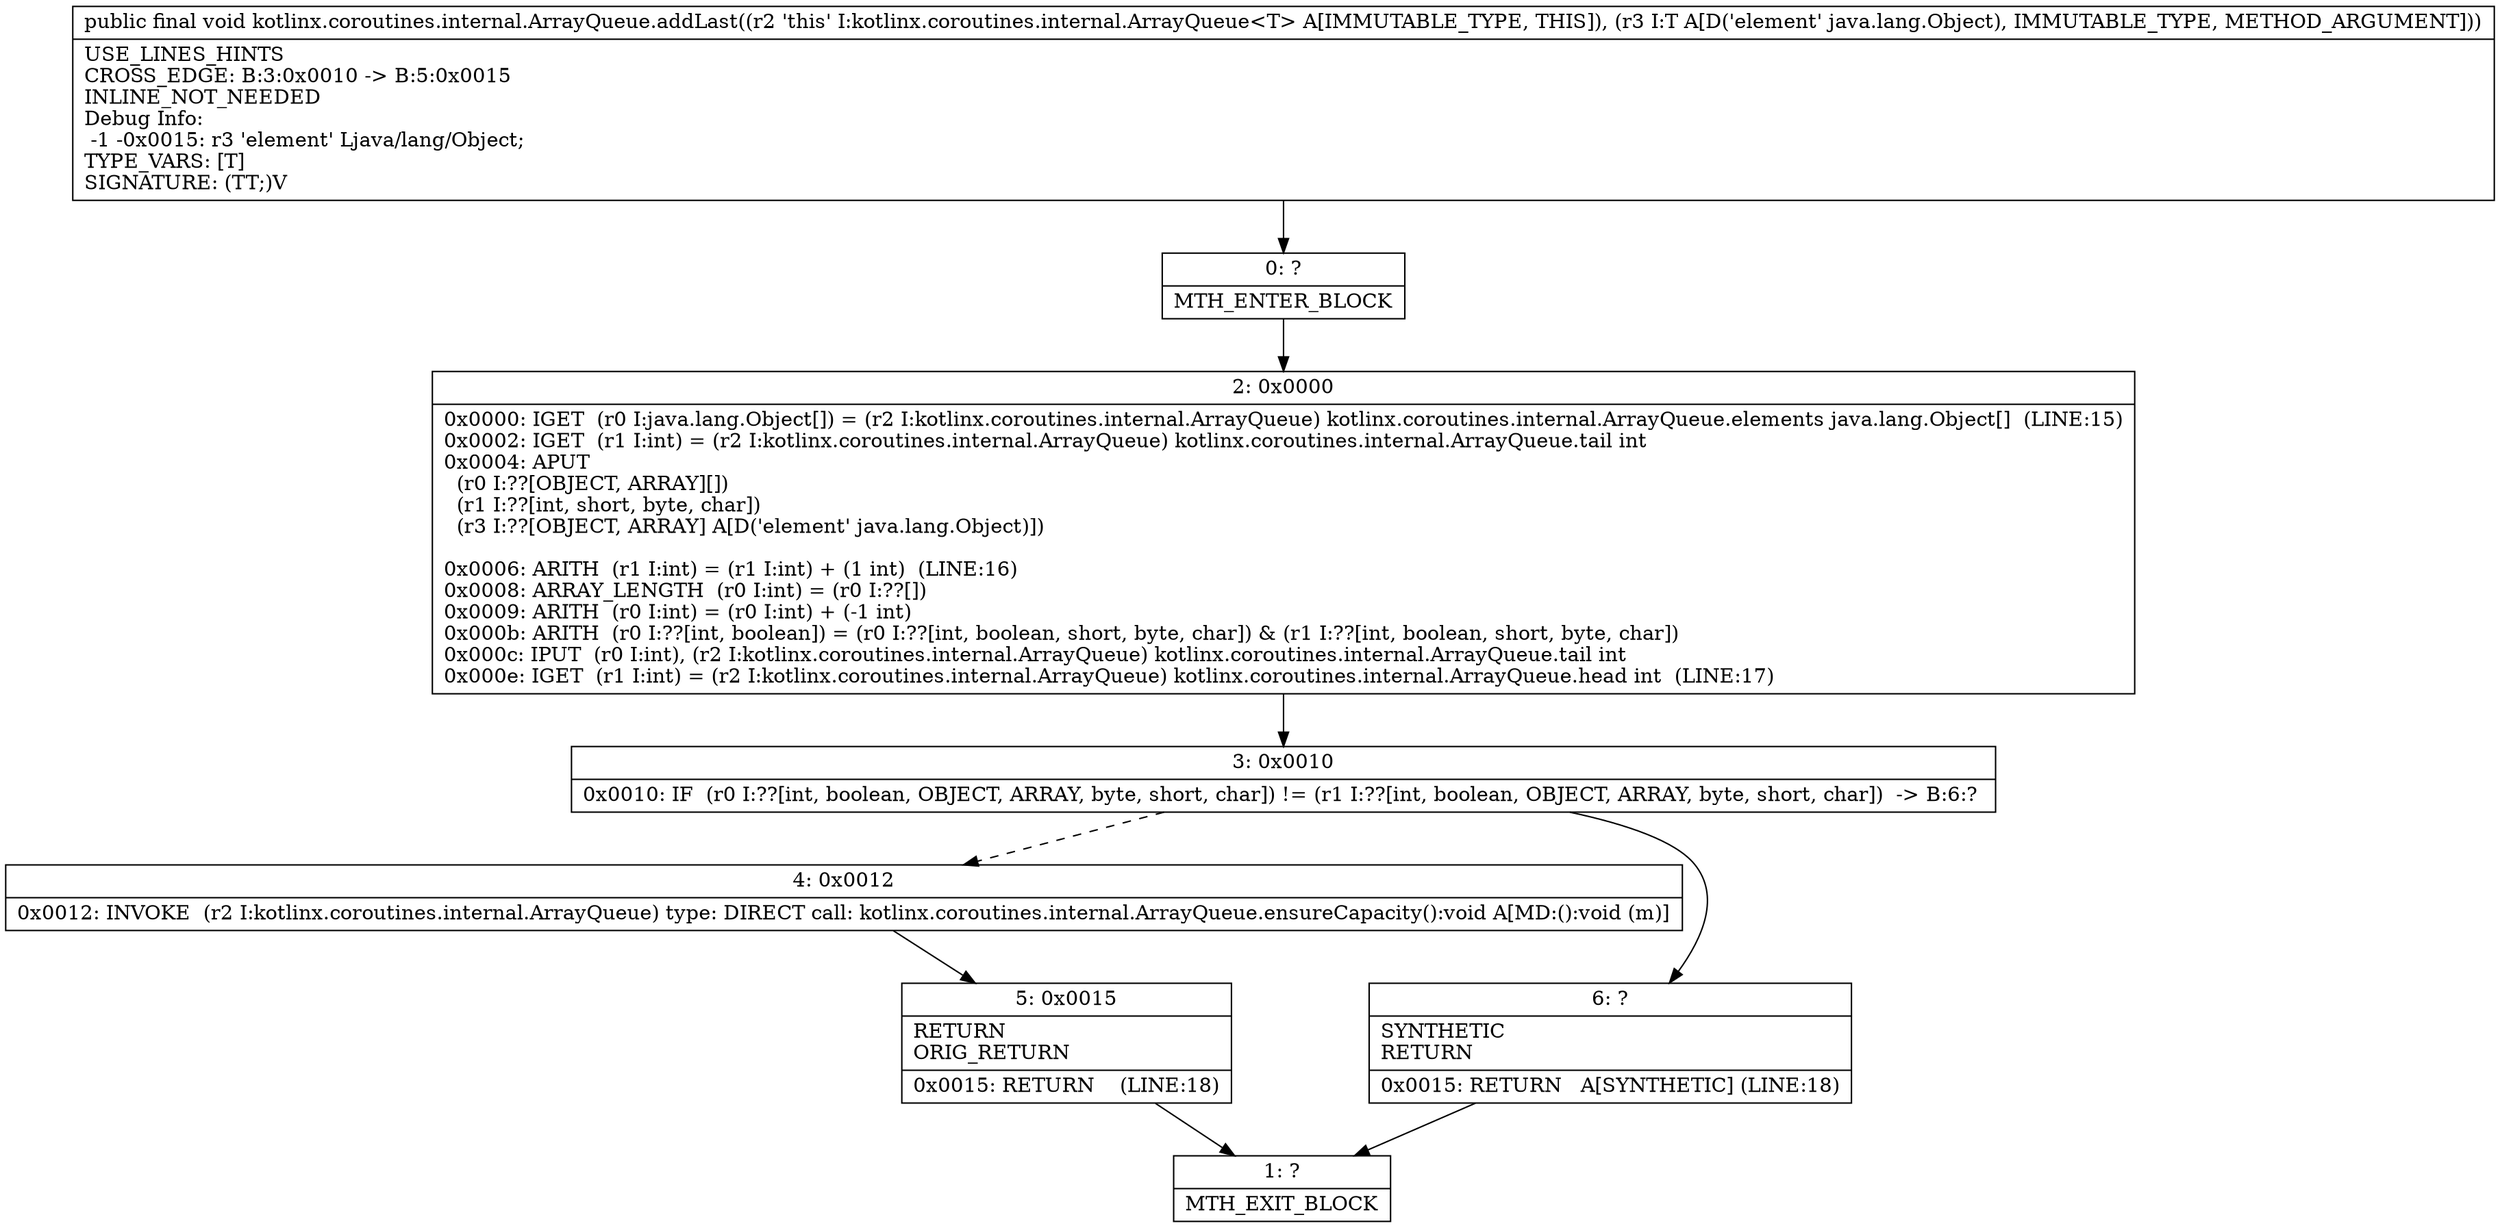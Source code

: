digraph "CFG forkotlinx.coroutines.internal.ArrayQueue.addLast(Ljava\/lang\/Object;)V" {
Node_0 [shape=record,label="{0\:\ ?|MTH_ENTER_BLOCK\l}"];
Node_2 [shape=record,label="{2\:\ 0x0000|0x0000: IGET  (r0 I:java.lang.Object[]) = (r2 I:kotlinx.coroutines.internal.ArrayQueue) kotlinx.coroutines.internal.ArrayQueue.elements java.lang.Object[]  (LINE:15)\l0x0002: IGET  (r1 I:int) = (r2 I:kotlinx.coroutines.internal.ArrayQueue) kotlinx.coroutines.internal.ArrayQueue.tail int \l0x0004: APUT  \l  (r0 I:??[OBJECT, ARRAY][])\l  (r1 I:??[int, short, byte, char])\l  (r3 I:??[OBJECT, ARRAY] A[D('element' java.lang.Object)])\l \l0x0006: ARITH  (r1 I:int) = (r1 I:int) + (1 int)  (LINE:16)\l0x0008: ARRAY_LENGTH  (r0 I:int) = (r0 I:??[]) \l0x0009: ARITH  (r0 I:int) = (r0 I:int) + (\-1 int) \l0x000b: ARITH  (r0 I:??[int, boolean]) = (r0 I:??[int, boolean, short, byte, char]) & (r1 I:??[int, boolean, short, byte, char]) \l0x000c: IPUT  (r0 I:int), (r2 I:kotlinx.coroutines.internal.ArrayQueue) kotlinx.coroutines.internal.ArrayQueue.tail int \l0x000e: IGET  (r1 I:int) = (r2 I:kotlinx.coroutines.internal.ArrayQueue) kotlinx.coroutines.internal.ArrayQueue.head int  (LINE:17)\l}"];
Node_3 [shape=record,label="{3\:\ 0x0010|0x0010: IF  (r0 I:??[int, boolean, OBJECT, ARRAY, byte, short, char]) != (r1 I:??[int, boolean, OBJECT, ARRAY, byte, short, char])  \-\> B:6:? \l}"];
Node_4 [shape=record,label="{4\:\ 0x0012|0x0012: INVOKE  (r2 I:kotlinx.coroutines.internal.ArrayQueue) type: DIRECT call: kotlinx.coroutines.internal.ArrayQueue.ensureCapacity():void A[MD:():void (m)]\l}"];
Node_5 [shape=record,label="{5\:\ 0x0015|RETURN\lORIG_RETURN\l|0x0015: RETURN    (LINE:18)\l}"];
Node_1 [shape=record,label="{1\:\ ?|MTH_EXIT_BLOCK\l}"];
Node_6 [shape=record,label="{6\:\ ?|SYNTHETIC\lRETURN\l|0x0015: RETURN   A[SYNTHETIC] (LINE:18)\l}"];
MethodNode[shape=record,label="{public final void kotlinx.coroutines.internal.ArrayQueue.addLast((r2 'this' I:kotlinx.coroutines.internal.ArrayQueue\<T\> A[IMMUTABLE_TYPE, THIS]), (r3 I:T A[D('element' java.lang.Object), IMMUTABLE_TYPE, METHOD_ARGUMENT]))  | USE_LINES_HINTS\lCROSS_EDGE: B:3:0x0010 \-\> B:5:0x0015\lINLINE_NOT_NEEDED\lDebug Info:\l  \-1 \-0x0015: r3 'element' Ljava\/lang\/Object;\lTYPE_VARS: [T]\lSIGNATURE: (TT;)V\l}"];
MethodNode -> Node_0;Node_0 -> Node_2;
Node_2 -> Node_3;
Node_3 -> Node_4[style=dashed];
Node_3 -> Node_6;
Node_4 -> Node_5;
Node_5 -> Node_1;
Node_6 -> Node_1;
}

